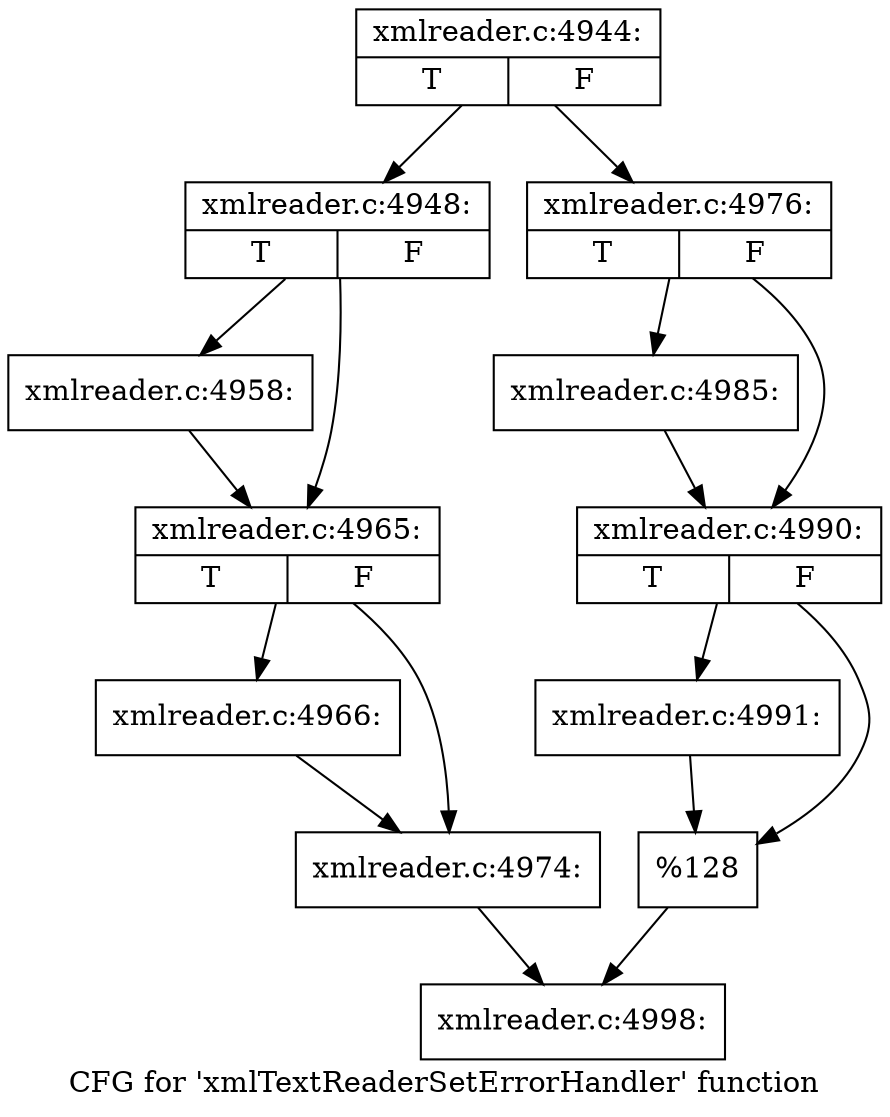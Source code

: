 digraph "CFG for 'xmlTextReaderSetErrorHandler' function" {
	label="CFG for 'xmlTextReaderSetErrorHandler' function";

	Node0x55e4494a1030 [shape=record,label="{xmlreader.c:4944:|{<s0>T|<s1>F}}"];
	Node0x55e4494a1030 -> Node0x55e4493be000;
	Node0x55e4494a1030 -> Node0x55e4493be0a0;
	Node0x55e4493be000 [shape=record,label="{xmlreader.c:4948:|{<s0>T|<s1>F}}"];
	Node0x55e4493be000 -> Node0x55e4494b3ba0;
	Node0x55e4493be000 -> Node0x55e4494b3bf0;
	Node0x55e4494b3ba0 [shape=record,label="{xmlreader.c:4958:}"];
	Node0x55e4494b3ba0 -> Node0x55e4494b3bf0;
	Node0x55e4494b3bf0 [shape=record,label="{xmlreader.c:4965:|{<s0>T|<s1>F}}"];
	Node0x55e4494b3bf0 -> Node0x55e4494b47e0;
	Node0x55e4494b3bf0 -> Node0x55e4494b4830;
	Node0x55e4494b47e0 [shape=record,label="{xmlreader.c:4966:}"];
	Node0x55e4494b47e0 -> Node0x55e4494b4830;
	Node0x55e4494b4830 [shape=record,label="{xmlreader.c:4974:}"];
	Node0x55e4494b4830 -> Node0x55e4493be050;
	Node0x55e4493be0a0 [shape=record,label="{xmlreader.c:4976:|{<s0>T|<s1>F}}"];
	Node0x55e4493be0a0 -> Node0x55e4494b7280;
	Node0x55e4493be0a0 -> Node0x55e4494b72d0;
	Node0x55e4494b7280 [shape=record,label="{xmlreader.c:4985:}"];
	Node0x55e4494b7280 -> Node0x55e4494b72d0;
	Node0x55e4494b72d0 [shape=record,label="{xmlreader.c:4990:|{<s0>T|<s1>F}}"];
	Node0x55e4494b72d0 -> Node0x55e4494b7f70;
	Node0x55e4494b72d0 -> Node0x55e4494b7fc0;
	Node0x55e4494b7f70 [shape=record,label="{xmlreader.c:4991:}"];
	Node0x55e4494b7f70 -> Node0x55e4494b7fc0;
	Node0x55e4494b7fc0 [shape=record,label="{%128}"];
	Node0x55e4494b7fc0 -> Node0x55e4493be050;
	Node0x55e4493be050 [shape=record,label="{xmlreader.c:4998:}"];
}

